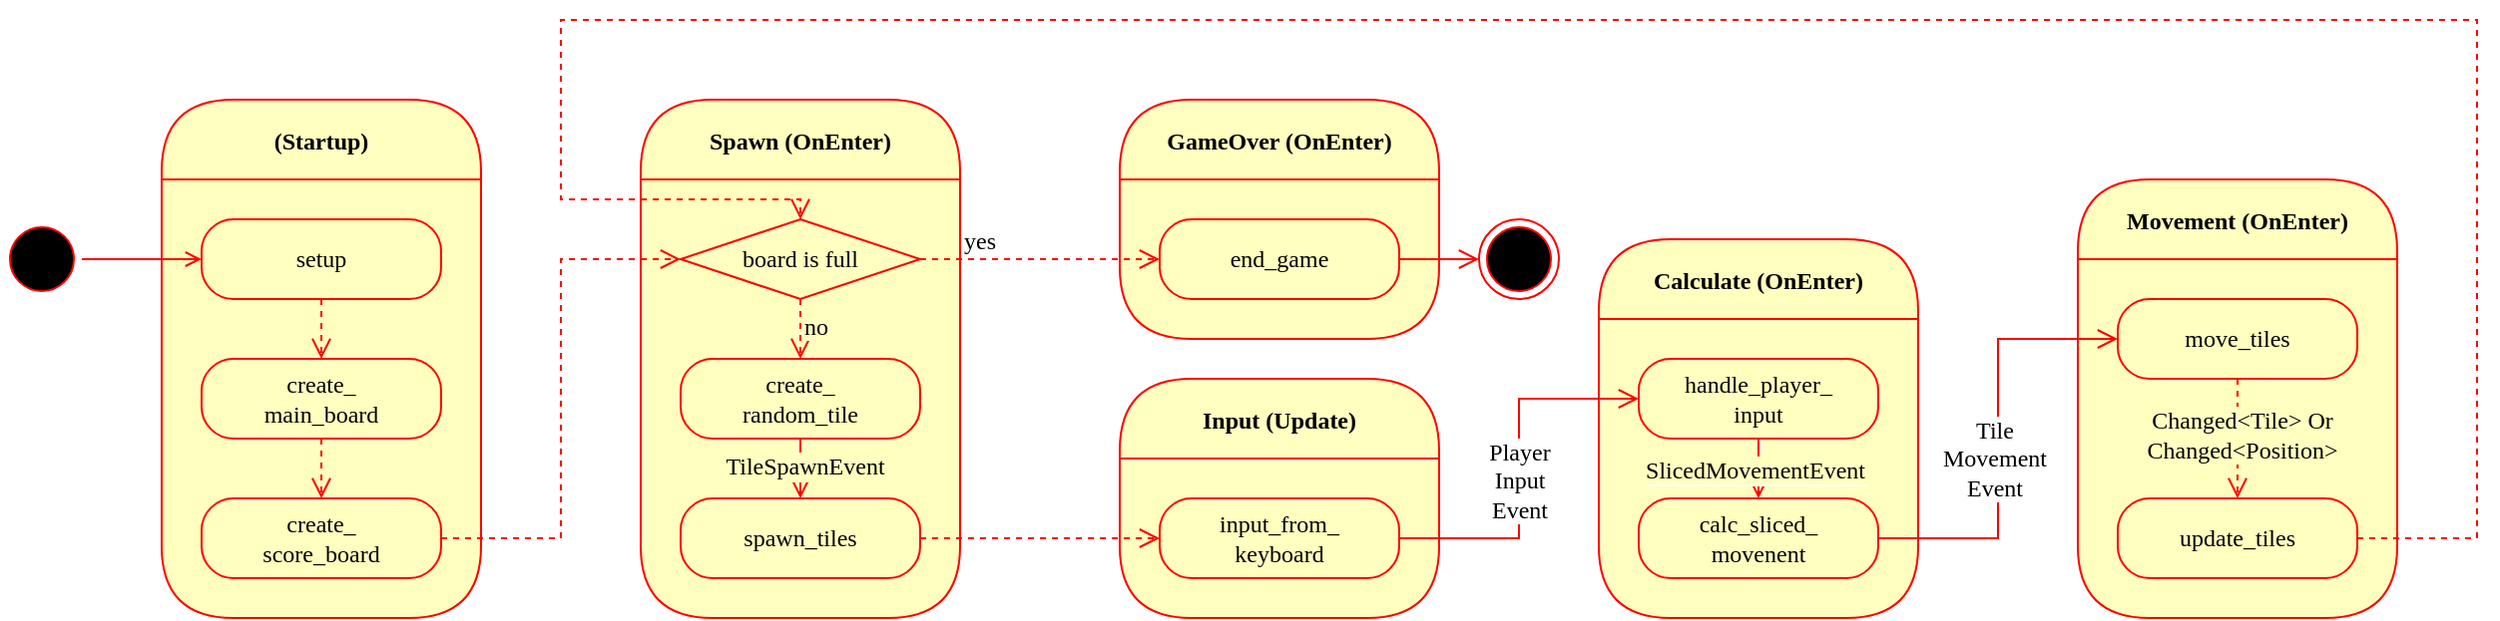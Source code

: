 <mxfile version="23.1.7" type="github">
  <diagram name="ページ1" id="pMJT4S8f1bZ-hsQULMVV">
    <mxGraphModel dx="1409" dy="1528" grid="1" gridSize="10" guides="1" tooltips="1" connect="1" arrows="1" fold="1" page="0" pageScale="1" pageWidth="1169" pageHeight="827" math="0" shadow="0">
      <root>
        <mxCell id="0" />
        <mxCell id="1" parent="0" />
        <mxCell id="vATlw5EspAVsC06aHHeY-28" value="" style="group" vertex="1" connectable="0" parent="1">
          <mxGeometry x="160" y="300" width="160" height="120" as="geometry" />
        </mxCell>
        <mxCell id="uX3gX1Yd2wXStUgI5bFz-10" value="Input (Update)" style="swimlane;fontStyle=1;align=center;verticalAlign=middle;childLayout=stackLayout;horizontal=1;startSize=40;horizontalStack=0;resizeParent=0;resizeLast=1;container=1;fontColor=#000000;collapsible=0;rounded=1;arcSize=30;strokeColor=#ff0000;fillColor=#ffffc0;swimlaneFillColor=#ffffc0;dropTarget=0;fontFamily=Lucida Console;" parent="vATlw5EspAVsC06aHHeY-28" vertex="1">
          <mxGeometry width="160" height="120" as="geometry" />
        </mxCell>
        <mxCell id="uX3gX1Yd2wXStUgI5bFz-13" value="input_from_&lt;br&gt;keyboard" style="rounded=1;whiteSpace=wrap;html=1;arcSize=40;fontColor=#000000;fillColor=#ffffc0;strokeColor=#ff0000;fontFamily=Lucida Console;" parent="vATlw5EspAVsC06aHHeY-28" vertex="1">
          <mxGeometry x="20" y="60" width="120" height="40" as="geometry" />
        </mxCell>
        <mxCell id="vATlw5EspAVsC06aHHeY-23" style="edgeStyle=none;curved=1;rounded=0;orthogonalLoop=1;jettySize=auto;html=1;exitX=0.5;exitY=0;exitDx=0;exitDy=0;fontSize=12;startSize=8;endSize=8;fontFamily=Lucida Console;" edge="1" parent="vATlw5EspAVsC06aHHeY-28" source="uX3gX1Yd2wXStUgI5bFz-10" target="uX3gX1Yd2wXStUgI5bFz-10">
          <mxGeometry relative="1" as="geometry" />
        </mxCell>
        <mxCell id="vATlw5EspAVsC06aHHeY-27" value="" style="group" vertex="1" connectable="0" parent="1">
          <mxGeometry x="400" y="230" width="160" height="190" as="geometry" />
        </mxCell>
        <mxCell id="uX3gX1Yd2wXStUgI5bFz-15" value="Calculate (OnEnter)" style="swimlane;fontStyle=1;align=center;verticalAlign=middle;childLayout=stackLayout;horizontal=1;startSize=40;horizontalStack=0;resizeParent=0;resizeLast=1;container=0;fontColor=#000000;collapsible=0;rounded=1;arcSize=30;strokeColor=#ff0000;fillColor=#ffffc0;swimlaneFillColor=#ffffc0;dropTarget=0;fontFamily=Lucida Console;" parent="vATlw5EspAVsC06aHHeY-27" vertex="1">
          <mxGeometry width="160" height="190" as="geometry" />
        </mxCell>
        <mxCell id="uX3gX1Yd2wXStUgI5bFz-16" value="handle_player_&lt;br&gt;input" style="rounded=1;whiteSpace=wrap;html=1;arcSize=40;fontColor=#000000;fillColor=#ffffc0;strokeColor=#ff0000;fontFamily=Lucida Console;" parent="vATlw5EspAVsC06aHHeY-27" vertex="1">
          <mxGeometry x="20" y="60" width="120" height="40" as="geometry" />
        </mxCell>
        <mxCell id="uX3gX1Yd2wXStUgI5bFz-17" value="" style="edgeStyle=orthogonalEdgeStyle;html=1;verticalAlign=bottom;endArrow=open;endSize=8;strokeColor=#ff0000;rounded=0;fontSize=12;fontFamily=Lucida Console;" parent="vATlw5EspAVsC06aHHeY-27" source="uX3gX1Yd2wXStUgI5bFz-16" target="uX3gX1Yd2wXStUgI5bFz-19" edge="1">
          <mxGeometry relative="1" as="geometry">
            <mxPoint x="180" y="60" as="targetPoint" />
          </mxGeometry>
        </mxCell>
        <mxCell id="uX3gX1Yd2wXStUgI5bFz-22" value="&lt;span style=&quot;background-color: rgb(255, 255, 192);&quot;&gt;SlicedMovementEvent&lt;/span&gt;" style="edgeLabel;html=1;align=center;verticalAlign=middle;resizable=0;points=[];fontSize=12;swimlaneFillColor=#ffffff;fontFamily=Lucida Console;" parent="uX3gX1Yd2wXStUgI5bFz-17" vertex="1" connectable="0">
          <mxGeometry x="0.043" y="-2" relative="1" as="geometry">
            <mxPoint as="offset" />
          </mxGeometry>
        </mxCell>
        <mxCell id="uX3gX1Yd2wXStUgI5bFz-19" value="calc_sliced_&lt;br&gt;movenent" style="rounded=1;whiteSpace=wrap;html=1;arcSize=40;fontColor=#000000;fillColor=#ffffc0;strokeColor=#ff0000;fontFamily=Lucida Console;" parent="vATlw5EspAVsC06aHHeY-27" vertex="1">
          <mxGeometry x="20" y="130" width="120" height="40" as="geometry" />
        </mxCell>
        <mxCell id="vATlw5EspAVsC06aHHeY-24" value="" style="group;fontFamily=Lucida Console;" vertex="1" connectable="0" parent="1">
          <mxGeometry x="160" y="160" width="160" height="120" as="geometry" />
        </mxCell>
        <mxCell id="7LewiKTLVmGmOsxjct1--14" value="GameOver (OnEnter)" style="swimlane;fontStyle=1;align=center;verticalAlign=middle;childLayout=stackLayout;horizontal=1;startSize=40;horizontalStack=0;resizeParent=0;resizeLast=1;container=0;fontColor=#000000;collapsible=0;rounded=1;arcSize=30;strokeColor=#ff0000;fillColor=#ffffc0;swimlaneFillColor=#ffffc0;dropTarget=0;fontFamily=Lucida Console;" parent="vATlw5EspAVsC06aHHeY-24" vertex="1">
          <mxGeometry width="160" height="120" as="geometry" />
        </mxCell>
        <mxCell id="7LewiKTLVmGmOsxjct1--15" value="end_game" style="rounded=1;whiteSpace=wrap;html=1;arcSize=40;fontColor=#000000;fillColor=#ffffc0;strokeColor=#ff0000;fontFamily=Lucida Console;" parent="vATlw5EspAVsC06aHHeY-24" vertex="1">
          <mxGeometry x="20" y="60" width="120" height="40" as="geometry" />
        </mxCell>
        <mxCell id="vATlw5EspAVsC06aHHeY-25" value="" style="group;fontFamily=Lucida Console;" vertex="1" connectable="0" parent="1">
          <mxGeometry x="-80" y="160" width="160" height="260" as="geometry" />
        </mxCell>
        <mxCell id="7LewiKTLVmGmOsxjct1--1" value="Spawn (OnEnter)" style="swimlane;fontStyle=1;align=center;verticalAlign=middle;childLayout=stackLayout;horizontal=1;startSize=40;horizontalStack=0;resizeParent=0;resizeLast=1;container=0;fontColor=#000000;collapsible=0;rounded=1;arcSize=30;strokeColor=#ff0000;fillColor=#ffffc0;swimlaneFillColor=#ffffc0;dropTarget=0;fontFamily=Lucida Console;" parent="vATlw5EspAVsC06aHHeY-25" vertex="1">
          <mxGeometry width="160" height="260" as="geometry" />
        </mxCell>
        <mxCell id="7LewiKTLVmGmOsxjct1--3" value="create_&lt;br&gt;random_tile" style="rounded=1;whiteSpace=wrap;html=1;arcSize=40;fontColor=#000000;fillColor=#ffffc0;strokeColor=#ff0000;fontFamily=Lucida Console;" parent="vATlw5EspAVsC06aHHeY-25" vertex="1">
          <mxGeometry x="20" y="130" width="120" height="40" as="geometry" />
        </mxCell>
        <mxCell id="7LewiKTLVmGmOsxjct1--11" value="board is full" style="rhombus;whiteSpace=wrap;html=1;fontColor=#000000;fillColor=#ffffc0;strokeColor=#ff0000;fontFamily=Lucida Console;" parent="vATlw5EspAVsC06aHHeY-25" vertex="1">
          <mxGeometry x="20" y="60" width="120" height="40" as="geometry" />
        </mxCell>
        <mxCell id="7LewiKTLVmGmOsxjct1--13" value="&lt;span style=&quot;background-color: rgb(255, 255, 192);&quot;&gt;no&lt;/span&gt;" style="edgeStyle=orthogonalEdgeStyle;html=1;align=left;verticalAlign=top;endArrow=open;endSize=8;strokeColor=#ff0000;rounded=0;fontSize=12;dashed=1;fontFamily=Lucida Console;" parent="vATlw5EspAVsC06aHHeY-25" source="7LewiKTLVmGmOsxjct1--11" target="7LewiKTLVmGmOsxjct1--3" edge="1">
          <mxGeometry x="-1" relative="1" as="geometry">
            <mxPoint x="220" y="170" as="targetPoint" />
          </mxGeometry>
        </mxCell>
        <mxCell id="vATlw5EspAVsC06aHHeY-14" value="spawn_tiles" style="rounded=1;whiteSpace=wrap;html=1;arcSize=40;fontColor=#000000;fillColor=#ffffc0;strokeColor=#ff0000;fontFamily=Lucida Console;" vertex="1" parent="vATlw5EspAVsC06aHHeY-25">
          <mxGeometry x="20" y="200" width="120" height="40" as="geometry" />
        </mxCell>
        <mxCell id="vATlw5EspAVsC06aHHeY-17" value="" style="edgeStyle=orthogonalEdgeStyle;html=1;verticalAlign=bottom;endArrow=open;endSize=8;strokeColor=#ff0000;rounded=0;fontSize=12;exitX=0.5;exitY=1;exitDx=0;exitDy=0;fontFamily=Lucida Console;" edge="1" parent="vATlw5EspAVsC06aHHeY-25" source="7LewiKTLVmGmOsxjct1--3" target="vATlw5EspAVsC06aHHeY-14">
          <mxGeometry relative="1" as="geometry">
            <mxPoint x="280" y="310" as="targetPoint" />
            <mxPoint x="180" y="310" as="sourcePoint" />
          </mxGeometry>
        </mxCell>
        <mxCell id="vATlw5EspAVsC06aHHeY-18" value="&lt;font&gt;TileSpawnEvent&lt;/font&gt;" style="edgeLabel;html=1;align=center;verticalAlign=middle;resizable=0;points=[];fontSize=12;labelBackgroundColor=#ffffc0;fontFamily=Lucida Console;" vertex="1" connectable="0" parent="vATlw5EspAVsC06aHHeY-17">
          <mxGeometry x="-0.085" y="2" relative="1" as="geometry">
            <mxPoint as="offset" />
          </mxGeometry>
        </mxCell>
        <mxCell id="vATlw5EspAVsC06aHHeY-26" value="" style="group;fontFamily=Lucida Console;" vertex="1" connectable="0" parent="1">
          <mxGeometry x="-320" y="160" width="160" height="260" as="geometry" />
        </mxCell>
        <mxCell id="vATlw5EspAVsC06aHHeY-1" value="(Startup)" style="swimlane;fontStyle=1;align=center;verticalAlign=middle;childLayout=stackLayout;horizontal=1;startSize=40;horizontalStack=0;resizeParent=0;resizeLast=1;container=0;fontColor=#000000;collapsible=0;rounded=1;arcSize=30;strokeColor=#ff0000;fillColor=#ffffc0;swimlaneFillColor=#ffffc0;dropTarget=0;fontFamily=Lucida Console;" vertex="1" parent="vATlw5EspAVsC06aHHeY-26">
          <mxGeometry width="160" height="260" as="geometry" />
        </mxCell>
        <mxCell id="vATlw5EspAVsC06aHHeY-5" value="setup" style="rounded=1;whiteSpace=wrap;html=1;arcSize=40;fontColor=#000000;fillColor=#ffffc0;strokeColor=#ff0000;fontFamily=Lucida Console;" vertex="1" parent="vATlw5EspAVsC06aHHeY-26">
          <mxGeometry x="20" y="60" width="120" height="40" as="geometry" />
        </mxCell>
        <mxCell id="vATlw5EspAVsC06aHHeY-6" value="" style="edgeStyle=orthogonalEdgeStyle;html=1;verticalAlign=bottom;endArrow=open;endSize=8;strokeColor=#ff0000;rounded=0;fontSize=12;dashed=1;fontFamily=Lucida Console;" edge="1" source="vATlw5EspAVsC06aHHeY-5" parent="vATlw5EspAVsC06aHHeY-26" target="vATlw5EspAVsC06aHHeY-8">
          <mxGeometry relative="1" as="geometry">
            <mxPoint x="240" y="80" as="targetPoint" />
          </mxGeometry>
        </mxCell>
        <mxCell id="vATlw5EspAVsC06aHHeY-8" value="create_&lt;br&gt;main_board" style="rounded=1;whiteSpace=wrap;html=1;arcSize=40;fontColor=#000000;fillColor=#ffffc0;strokeColor=#ff0000;fontFamily=Lucida Console;" vertex="1" parent="vATlw5EspAVsC06aHHeY-26">
          <mxGeometry x="20" y="130" width="120" height="40" as="geometry" />
        </mxCell>
        <mxCell id="vATlw5EspAVsC06aHHeY-9" value="" style="edgeStyle=orthogonalEdgeStyle;html=1;verticalAlign=bottom;endArrow=open;endSize=8;strokeColor=#ff0000;rounded=0;fontSize=12;dashed=1;fontFamily=Lucida Console;" edge="1" source="vATlw5EspAVsC06aHHeY-8" parent="vATlw5EspAVsC06aHHeY-26" target="vATlw5EspAVsC06aHHeY-11">
          <mxGeometry relative="1" as="geometry">
            <mxPoint x="240" y="140" as="targetPoint" />
          </mxGeometry>
        </mxCell>
        <mxCell id="vATlw5EspAVsC06aHHeY-11" value="create_&lt;br&gt;score_board" style="rounded=1;whiteSpace=wrap;html=1;arcSize=40;fontColor=#000000;fillColor=#ffffc0;strokeColor=#ff0000;fontFamily=Lucida Console;" vertex="1" parent="vATlw5EspAVsC06aHHeY-26">
          <mxGeometry x="20" y="200" width="120" height="40" as="geometry" />
        </mxCell>
        <mxCell id="uX3gX1Yd2wXStUgI5bFz-23" value="Movement (OnEnter)" style="swimlane;fontStyle=1;align=center;verticalAlign=middle;childLayout=stackLayout;horizontal=1;startSize=40;horizontalStack=0;resizeParent=0;resizeLast=1;container=0;fontColor=#000000;collapsible=0;rounded=1;arcSize=30;strokeColor=#ff0000;fillColor=#ffffc0;swimlaneFillColor=#ffffc0;dropTarget=0;fontFamily=Lucida Console;" parent="1" vertex="1">
          <mxGeometry x="640" y="200" width="160" height="220" as="geometry" />
        </mxCell>
        <mxCell id="uX3gX1Yd2wXStUgI5bFz-14" value="" style="edgeStyle=elbowEdgeStyle;html=1;verticalAlign=bottom;endArrow=open;endSize=8;strokeColor=#ff0000;rounded=0;fontSize=12;fontFamily=Lucida Console;" parent="1" source="uX3gX1Yd2wXStUgI5bFz-13" target="uX3gX1Yd2wXStUgI5bFz-16" edge="1">
          <mxGeometry relative="1" as="geometry">
            <mxPoint x="360" y="500" as="targetPoint" />
          </mxGeometry>
        </mxCell>
        <mxCell id="uX3gX1Yd2wXStUgI5bFz-18" value="Player&lt;br&gt;Input&lt;br&gt;Event" style="edgeLabel;html=1;align=center;verticalAlign=middle;resizable=0;points=[];fontSize=12;fontFamily=Lucida Console;" parent="uX3gX1Yd2wXStUgI5bFz-14" vertex="1" connectable="0">
          <mxGeometry x="-0.096" y="1" relative="1" as="geometry">
            <mxPoint x="1" y="-3" as="offset" />
          </mxGeometry>
        </mxCell>
        <mxCell id="uX3gX1Yd2wXStUgI5bFz-20" value="" style="html=1;verticalAlign=bottom;endArrow=open;endSize=8;strokeColor=#ff0000;rounded=0;fontSize=12;edgeStyle=elbowEdgeStyle;fontFamily=Lucida Console;" parent="1" source="uX3gX1Yd2wXStUgI5bFz-19" target="uX3gX1Yd2wXStUgI5bFz-24" edge="1">
          <mxGeometry relative="1" as="geometry">
            <mxPoint x="520" y="640" as="targetPoint" />
          </mxGeometry>
        </mxCell>
        <mxCell id="uX3gX1Yd2wXStUgI5bFz-21" value="&lt;font&gt;Tile&lt;br&gt;Movement&lt;br&gt;Event&lt;br&gt;&lt;/font&gt;" style="edgeLabel;html=1;align=center;verticalAlign=middle;resizable=0;points=[];fontSize=12;fontFamily=Lucida Console;" parent="uX3gX1Yd2wXStUgI5bFz-20" vertex="1" connectable="0">
          <mxGeometry x="-0.085" y="2" relative="1" as="geometry">
            <mxPoint as="offset" />
          </mxGeometry>
        </mxCell>
        <mxCell id="uX3gX1Yd2wXStUgI5bFz-24" value="move_tiles" style="rounded=1;whiteSpace=wrap;html=1;arcSize=40;fontColor=#000000;fillColor=#ffffc0;strokeColor=#ff0000;fontFamily=Lucida Console;" parent="1" vertex="1">
          <mxGeometry x="660" y="260" width="120" height="40" as="geometry" />
        </mxCell>
        <mxCell id="uX3gX1Yd2wXStUgI5bFz-25" value="" style="edgeStyle=orthogonalEdgeStyle;html=1;verticalAlign=bottom;endArrow=open;endSize=8;strokeColor=#ff0000;rounded=0;fontSize=12;fontFamily=Lucida Console;dashed=1;" parent="1" source="uX3gX1Yd2wXStUgI5bFz-24" target="uX3gX1Yd2wXStUgI5bFz-27" edge="1">
          <mxGeometry relative="1" as="geometry">
            <mxPoint x="880" y="280" as="targetPoint" />
          </mxGeometry>
        </mxCell>
        <mxCell id="uX3gX1Yd2wXStUgI5bFz-26" value="&lt;font&gt;Changed&amp;lt;Tile&amp;gt; Or&lt;br&gt;Changed&amp;lt;Position&amp;gt;&lt;br&gt;&lt;/font&gt;" style="edgeLabel;html=1;align=center;verticalAlign=middle;resizable=0;points=[];fontSize=12;labelBackgroundColor=#ffffc0;fontFamily=Lucida Console;" parent="uX3gX1Yd2wXStUgI5bFz-25" vertex="1" connectable="0">
          <mxGeometry x="-0.085" y="2" relative="1" as="geometry">
            <mxPoint as="offset" />
          </mxGeometry>
        </mxCell>
        <mxCell id="uX3gX1Yd2wXStUgI5bFz-27" value="update_tiles" style="rounded=1;whiteSpace=wrap;html=1;arcSize=40;fontColor=#000000;fillColor=#ffffc0;strokeColor=#ff0000;fontFamily=Lucida Console;" parent="1" vertex="1">
          <mxGeometry x="660" y="360" width="120" height="40" as="geometry" />
        </mxCell>
        <mxCell id="7LewiKTLVmGmOsxjct1--12" value="&lt;span style=&quot;&quot;&gt;yes&lt;/span&gt;" style="html=1;align=left;verticalAlign=bottom;endArrow=open;endSize=8;strokeColor=#ff0000;rounded=0;fontSize=12;dashed=1;edgeStyle=elbowEdgeStyle;labelBackgroundColor=none;fontFamily=Lucida Console;" parent="1" source="7LewiKTLVmGmOsxjct1--11" target="7LewiKTLVmGmOsxjct1--15" edge="1">
          <mxGeometry x="-0.667" relative="1" as="geometry">
            <mxPoint x="120" y="220" as="targetPoint" />
            <mxPoint as="offset" />
          </mxGeometry>
        </mxCell>
        <mxCell id="7LewiKTLVmGmOsxjct1--16" value="" style="html=1;verticalAlign=bottom;endArrow=open;endSize=8;strokeColor=#ff0000;rounded=0;fontSize=12;fontFamily=Lucida Console;edgeStyle=elbowEdgeStyle;" parent="1" source="7LewiKTLVmGmOsxjct1--15" target="7LewiKTLVmGmOsxjct1--18" edge="1">
          <mxGeometry relative="1" as="geometry">
            <mxPoint x="390" y="230" as="targetPoint" />
          </mxGeometry>
        </mxCell>
        <mxCell id="7LewiKTLVmGmOsxjct1--18" value="" style="ellipse;html=1;shape=endState;fillColor=#000000;strokeColor=#ff0000;fontFamily=Lucida Console;" parent="1" vertex="1">
          <mxGeometry x="340" y="220" width="40" height="40" as="geometry" />
        </mxCell>
        <mxCell id="7LewiKTLVmGmOsxjct1--19" value="" style="ellipse;html=1;shape=startState;fillColor=#000000;strokeColor=#ff0000;fontFamily=Lucida Console;" parent="1" vertex="1">
          <mxGeometry x="-400" y="220" width="40" height="40" as="geometry" />
        </mxCell>
        <mxCell id="7LewiKTLVmGmOsxjct1--20" value="" style="html=1;verticalAlign=bottom;endArrow=open;strokeColor=#ff0000;rounded=0;fontSize=12;edgeStyle=elbowEdgeStyle;fontFamily=Lucida Console;" parent="1" source="7LewiKTLVmGmOsxjct1--19" edge="1" target="vATlw5EspAVsC06aHHeY-5">
          <mxGeometry relative="1" as="geometry">
            <mxPoint x="-250" y="325" as="targetPoint" />
          </mxGeometry>
        </mxCell>
        <mxCell id="vATlw5EspAVsC06aHHeY-13" value="" style="edgeStyle=elbowEdgeStyle;html=1;verticalAlign=bottom;endArrow=open;endSize=8;strokeColor=#ff0000;rounded=0;fontSize=12;dashed=1;fontFamily=Lucida Console;" edge="1" parent="1" source="vATlw5EspAVsC06aHHeY-11" target="7LewiKTLVmGmOsxjct1--11">
          <mxGeometry relative="1" as="geometry">
            <mxPoint x="-100" y="210" as="targetPoint" />
            <mxPoint x="-230" y="320" as="sourcePoint" />
          </mxGeometry>
        </mxCell>
        <mxCell id="vATlw5EspAVsC06aHHeY-15" value="" style="edgeStyle=orthogonalEdgeStyle;html=1;verticalAlign=bottom;endArrow=open;endSize=8;strokeColor=#ff0000;rounded=0;fontSize=12;dashed=1;fontFamily=Lucida Console;" edge="1" source="vATlw5EspAVsC06aHHeY-14" parent="1" target="uX3gX1Yd2wXStUgI5bFz-13">
          <mxGeometry relative="1" as="geometry">
            <mxPoint x="190" y="460" as="targetPoint" />
          </mxGeometry>
        </mxCell>
        <mxCell id="vATlw5EspAVsC06aHHeY-29" value="" style="edgeStyle=orthogonalEdgeStyle;html=1;verticalAlign=bottom;endArrow=open;endSize=8;strokeColor=#ff0000;rounded=0;fontSize=12;dashed=1;fontFamily=Lucida Console;" edge="1" parent="1" source="uX3gX1Yd2wXStUgI5bFz-27" target="7LewiKTLVmGmOsxjct1--11">
          <mxGeometry relative="1" as="geometry">
            <mxPoint x="-50" y="250" as="targetPoint" />
            <mxPoint x="-170" y="390" as="sourcePoint" />
            <Array as="points">
              <mxPoint x="840" y="380" />
              <mxPoint x="840" y="120" />
              <mxPoint x="-120" y="120" />
              <mxPoint x="-120" y="210" />
              <mxPoint y="210" />
            </Array>
          </mxGeometry>
        </mxCell>
      </root>
    </mxGraphModel>
  </diagram>
</mxfile>
